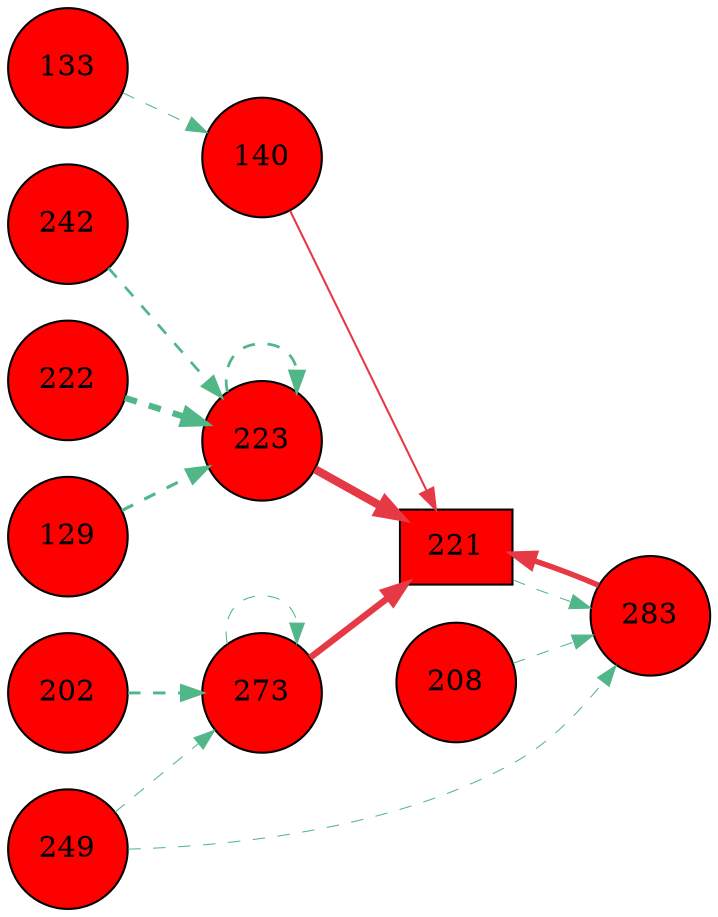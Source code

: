 digraph G{
rankdir=LR;
129 [style=filled, shape=circle, fillcolor="#fe0000", label="129"];
133 [style=filled, shape=circle, fillcolor="#fe0000", label="133"];
202 [style=filled, shape=circle, fillcolor="#fe0000", label="202"];
140 [style=filled, shape=circle, fillcolor="#fe0000", label="140"];
208 [style=filled, shape=circle, fillcolor="#fe0000", label="208"];
273 [style=filled, shape=circle, fillcolor="#fe0000", label="273"];
242 [style=filled, shape=circle, fillcolor="#fe0000", label="242"];
249 [style=filled, shape=circle, fillcolor="#fe0000", label="249"];
283 [style=filled, shape=circle, fillcolor="#fe0000", label="283"];
221 [style=filled, shape=box, fillcolor="#fe0000", label="221"];
222 [style=filled, shape=circle, fillcolor="#fe0000", label="222"];
223 [style=filled, shape=circle, fillcolor="#fe0000", label="223"];
223 -> 221 [color="#e63946",penwidth=4.00];
273 -> 221 [color="#e63946",penwidth=3.12];
283 -> 221 [color="#e63946",penwidth=2.64];
140 -> 221 [color="#e63946",penwidth=1.00];
202 -> 273 [color="#52b788",style=dashed,penwidth=1.41];
273 -> 273 [color="#52b788",style=dashed,penwidth=0.51];
249 -> 273 [color="#52b788",style=dashed,penwidth=0.50];
221 -> 283 [color="#52b788",style=dashed,penwidth=0.50];
208 -> 283 [color="#52b788",style=dashed,penwidth=0.50];
249 -> 283 [color="#52b788",style=dashed,penwidth=0.50];
133 -> 140 [color="#52b788",style=dashed,penwidth=0.50];
222 -> 223 [color="#52b788",style=dashed,penwidth=3.00];
129 -> 223 [color="#52b788",style=dashed,penwidth=1.51];
223 -> 223 [color="#52b788",style=dashed,penwidth=1.33];
242 -> 223 [color="#52b788",style=dashed,penwidth=1.32];
}